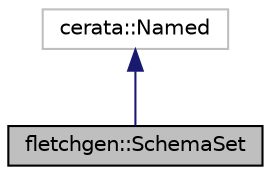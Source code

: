 digraph "fletchgen::SchemaSet"
{
 // LATEX_PDF_SIZE
  edge [fontname="Helvetica",fontsize="10",labelfontname="Helvetica",labelfontsize="10"];
  node [fontname="Helvetica",fontsize="10",shape=record];
  Node1 [label="fletchgen::SchemaSet",height=0.2,width=0.4,color="black", fillcolor="grey75", style="filled", fontcolor="black",tooltip="A named set of schemas."];
  Node2 -> Node1 [dir="back",color="midnightblue",fontsize="10",style="solid",fontname="Helvetica"];
  Node2 [label="cerata::Named",height=0.2,width=0.4,color="grey75", fillcolor="white", style="filled",tooltip=" "];
}
